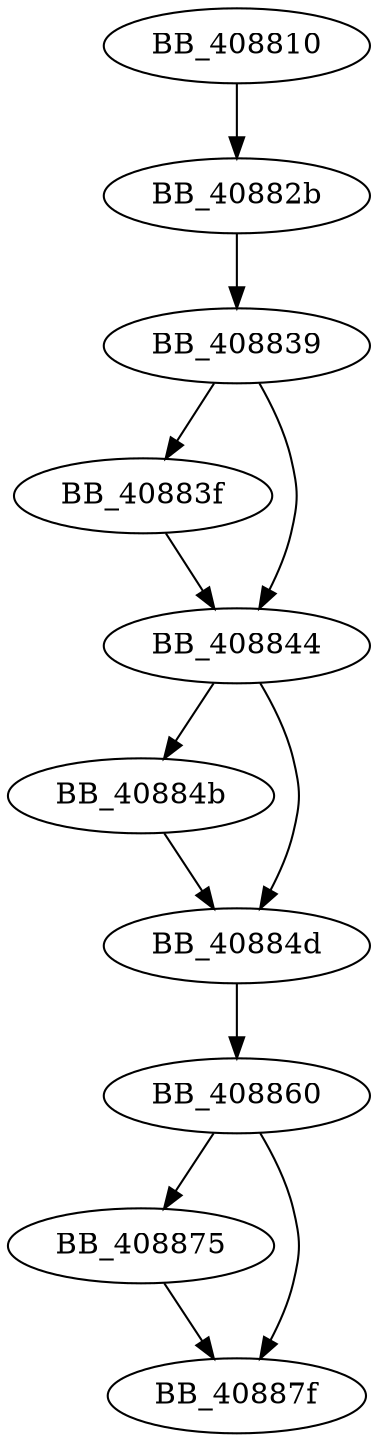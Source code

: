 DiGraph sub_408810{
BB_408810->BB_40882b
BB_40882b->BB_408839
BB_408839->BB_40883f
BB_408839->BB_408844
BB_40883f->BB_408844
BB_408844->BB_40884b
BB_408844->BB_40884d
BB_40884b->BB_40884d
BB_40884d->BB_408860
BB_408860->BB_408875
BB_408860->BB_40887f
BB_408875->BB_40887f
}
